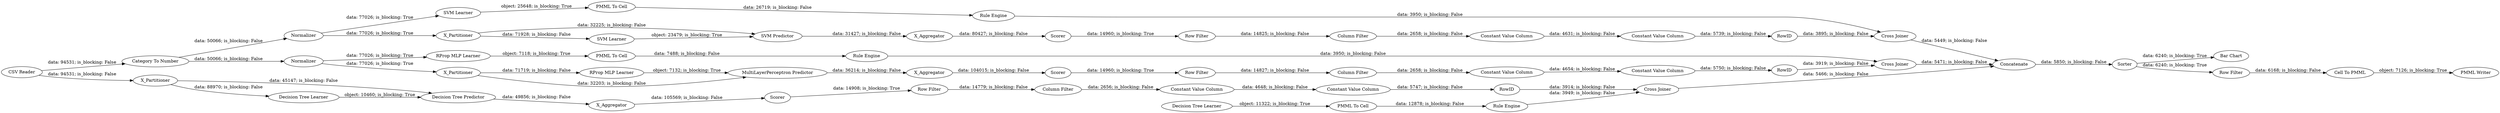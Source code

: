 digraph {
	"5585737114400637725_35" [label="RProp MLP Learner"]
	"-489116913683545666_32" [label="SVM Predictor"]
	"8681039018752784597_33" [label="SVM Learner"]
	"2355986767313242399_290" [label="Constant Value Column"]
	"-8134181244421115673_290" [label="Constant Value Column"]
	"2355986767313242399_293" [label=RowID]
	"-2748661676268195089_294" [label="Column Filter"]
	"-4594080779404029753_38" [label="Cross Joiner"]
	"-489116913683545666_2" [label=X_Partitioner]
	"-489116913683545666_31" [label="SVM Learner"]
	"8681039018752784597_35" [label="Rule Engine"]
	"-3595368826952896866_59" [label="Bar Chart"]
	"-489116913683545666_40" [label=Normalizer]
	"-3595368826952896866_62" [label="CSV Reader"]
	"-3595368826952896866_54" [label="Cell To PMML"]
	"-8134181244421115673_293" [label=RowID]
	"2355986767313242399_292" [label="Constant Value Column"]
	"-2748661676268195089_9" [label="Row Filter"]
	"-3122143506354411947_28" [label="PMML To Cell"]
	"-8134181244421115673_9" [label="Row Filter"]
	"-3595368826952896866_58" [label="Category To Number"]
	"-3595368826952896866_53" [label="Row Filter"]
	"2355986767313242399_294" [label="Column Filter"]
	"5585737114400637725_22" [label="PMML To Cell"]
	"-7927866129984517459_31" [label="RProp MLP Learner"]
	"2355986767313242399_9" [label="Row Filter"]
	"-3122143506354411947_34" [label="Rule Engine"]
	"-489116913683545666_41" [label=Scorer]
	"-2748661676268195089_290" [label="Constant Value Column"]
	"-4594080779404029753_2" [label=X_Partitioner]
	"-489116913683545666_7" [label=X_Aggregator]
	"-4594080779404029753_7" [label=X_Aggregator]
	"-7927866129984517459_2" [label=X_Partitioner]
	"-489116913683545666_39" [label="Cross Joiner"]
	"-3595368826952896866_52" [label=Sorter]
	"-4594080779404029753_39" [label=Scorer]
	"-3595368826952896866_63" [label="PMML Writer"]
	"-7927866129984517459_40" [label=Scorer]
	"-7927866129984517459_38" [label="Cross Joiner"]
	"-2748661676268195089_293" [label=RowID]
	"-3122143506354411947_33" [label="Decision Tree Learner"]
	"5585737114400637725_34" [label="Rule Engine"]
	"-7927866129984517459_32" [label="MultiLayerPerceptron Predictor"]
	"-8134181244421115673_294" [label="Column Filter"]
	"8681039018752784597_34" [label="PMML To Cell"]
	"-8134181244421115673_292" [label="Constant Value Column"]
	"-4594080779404029753_32" [label="Decision Tree Predictor"]
	"-2748661676268195089_292" [label="Constant Value Column"]
	"-7927866129984517459_39" [label=Normalizer]
	"-4594080779404029753_31" [label="Decision Tree Learner"]
	"-3595368826952896866_60" [label=Concatenate]
	"-7927866129984517459_7" [label=X_Aggregator]
	"-489116913683545666_40" -> "-489116913683545666_2" [label="data: 77026; is_blocking: True"]
	"-7927866129984517459_31" -> "-7927866129984517459_32" [label="object: 7132; is_blocking: True"]
	"-8134181244421115673_290" -> "-8134181244421115673_292" [label="data: 4654; is_blocking: False"]
	"-8134181244421115673_293" -> "-7927866129984517459_38" [label="data: 3919; is_blocking: False"]
	"2355986767313242399_290" -> "2355986767313242399_292" [label="data: 4648; is_blocking: False"]
	"-3595368826952896866_53" -> "-3595368826952896866_54" [label="data: 6168; is_blocking: False"]
	"-489116913683545666_7" -> "-489116913683545666_41" [label="data: 80427; is_blocking: False"]
	"2355986767313242399_292" -> "2355986767313242399_293" [label="data: 5747; is_blocking: False"]
	"-3122143506354411947_34" -> "-4594080779404029753_38" [label="data: 3949; is_blocking: False"]
	"-2748661676268195089_292" -> "-2748661676268195089_293" [label="data: 5739; is_blocking: False"]
	"-4594080779404029753_2" -> "-4594080779404029753_31" [label="data: 88970; is_blocking: False"]
	"8681039018752784597_33" -> "8681039018752784597_34" [label="object: 25648; is_blocking: True"]
	"-4594080779404029753_39" -> "2355986767313242399_9" [label="data: 14908; is_blocking: True"]
	"-3595368826952896866_58" -> "-7927866129984517459_39" [label="data: 50066; is_blocking: False"]
	"-7927866129984517459_7" -> "-7927866129984517459_40" [label="data: 104015; is_blocking: False"]
	"-3595368826952896866_62" -> "-3595368826952896866_58" [label="data: 94531; is_blocking: False"]
	"-489116913683545666_32" -> "-489116913683545666_7" [label="data: 31427; is_blocking: False"]
	"-7927866129984517459_39" -> "-7927866129984517459_2" [label="data: 77026; is_blocking: True"]
	"-7927866129984517459_39" -> "5585737114400637725_35" [label="data: 77026; is_blocking: True"]
	"2355986767313242399_9" -> "2355986767313242399_294" [label="data: 14779; is_blocking: False"]
	"-8134181244421115673_294" -> "-8134181244421115673_290" [label="data: 2658; is_blocking: False"]
	"-4594080779404029753_31" -> "-4594080779404029753_32" [label="object: 10460; is_blocking: True"]
	"-489116913683545666_2" -> "-489116913683545666_32" [label="data: 32225; is_blocking: False"]
	"5585737114400637725_34" -> "-7927866129984517459_38" [label="data: 3950; is_blocking: False"]
	"-2748661676268195089_293" -> "-489116913683545666_39" [label="data: 3895; is_blocking: False"]
	"-489116913683545666_39" -> "-3595368826952896866_60" [label="data: 5449; is_blocking: False"]
	"-7927866129984517459_32" -> "-7927866129984517459_7" [label="data: 36214; is_blocking: False"]
	"8681039018752784597_34" -> "8681039018752784597_35" [label="data: 26719; is_blocking: False"]
	"-489116913683545666_2" -> "-489116913683545666_31" [label="data: 71928; is_blocking: False"]
	"-7927866129984517459_38" -> "-3595368826952896866_60" [label="data: 5471; is_blocking: False"]
	"-4594080779404029753_2" -> "-4594080779404029753_32" [label="data: 45147; is_blocking: False"]
	"-7927866129984517459_2" -> "-7927866129984517459_32" [label="data: 32203; is_blocking: False"]
	"-7927866129984517459_2" -> "-7927866129984517459_31" [label="data: 71719; is_blocking: False"]
	"-2748661676268195089_294" -> "-2748661676268195089_290" [label="data: 2658; is_blocking: False"]
	"-3122143506354411947_33" -> "-3122143506354411947_28" [label="object: 11322; is_blocking: True"]
	"2355986767313242399_294" -> "2355986767313242399_290" [label="data: 2656; is_blocking: False"]
	"-3595368826952896866_60" -> "-3595368826952896866_52" [label="data: 5850; is_blocking: False"]
	"2355986767313242399_293" -> "-4594080779404029753_38" [label="data: 3914; is_blocking: False"]
	"-3595368826952896866_52" -> "-3595368826952896866_53" [label="data: 6240; is_blocking: True"]
	"-7927866129984517459_40" -> "-8134181244421115673_9" [label="data: 14960; is_blocking: True"]
	"-489116913683545666_40" -> "8681039018752784597_33" [label="data: 77026; is_blocking: True"]
	"-3122143506354411947_28" -> "-3122143506354411947_34" [label="data: 12878; is_blocking: False"]
	"-4594080779404029753_38" -> "-3595368826952896866_60" [label="data: 5466; is_blocking: False"]
	"-2748661676268195089_9" -> "-2748661676268195089_294" [label="data: 14825; is_blocking: False"]
	"-4594080779404029753_32" -> "-4594080779404029753_7" [label="data: 49856; is_blocking: False"]
	"-8134181244421115673_9" -> "-8134181244421115673_294" [label="data: 14827; is_blocking: False"]
	"-2748661676268195089_290" -> "-2748661676268195089_292" [label="data: 4631; is_blocking: False"]
	"5585737114400637725_22" -> "5585737114400637725_34" [label="data: 7488; is_blocking: False"]
	"-4594080779404029753_7" -> "-4594080779404029753_39" [label="data: 105569; is_blocking: False"]
	"-3595368826952896866_62" -> "-4594080779404029753_2" [label="data: 94531; is_blocking: False"]
	"-489116913683545666_31" -> "-489116913683545666_32" [label="object: 23479; is_blocking: True"]
	"-8134181244421115673_292" -> "-8134181244421115673_293" [label="data: 5750; is_blocking: False"]
	"5585737114400637725_35" -> "5585737114400637725_22" [label="object: 7118; is_blocking: True"]
	"-489116913683545666_41" -> "-2748661676268195089_9" [label="data: 14960; is_blocking: True"]
	"-3595368826952896866_54" -> "-3595368826952896866_63" [label="object: 7126; is_blocking: True"]
	"-3595368826952896866_58" -> "-489116913683545666_40" [label="data: 50066; is_blocking: False"]
	"8681039018752784597_35" -> "-489116913683545666_39" [label="data: 3950; is_blocking: False"]
	"-3595368826952896866_52" -> "-3595368826952896866_59" [label="data: 6240; is_blocking: True"]
	rankdir=LR
}
